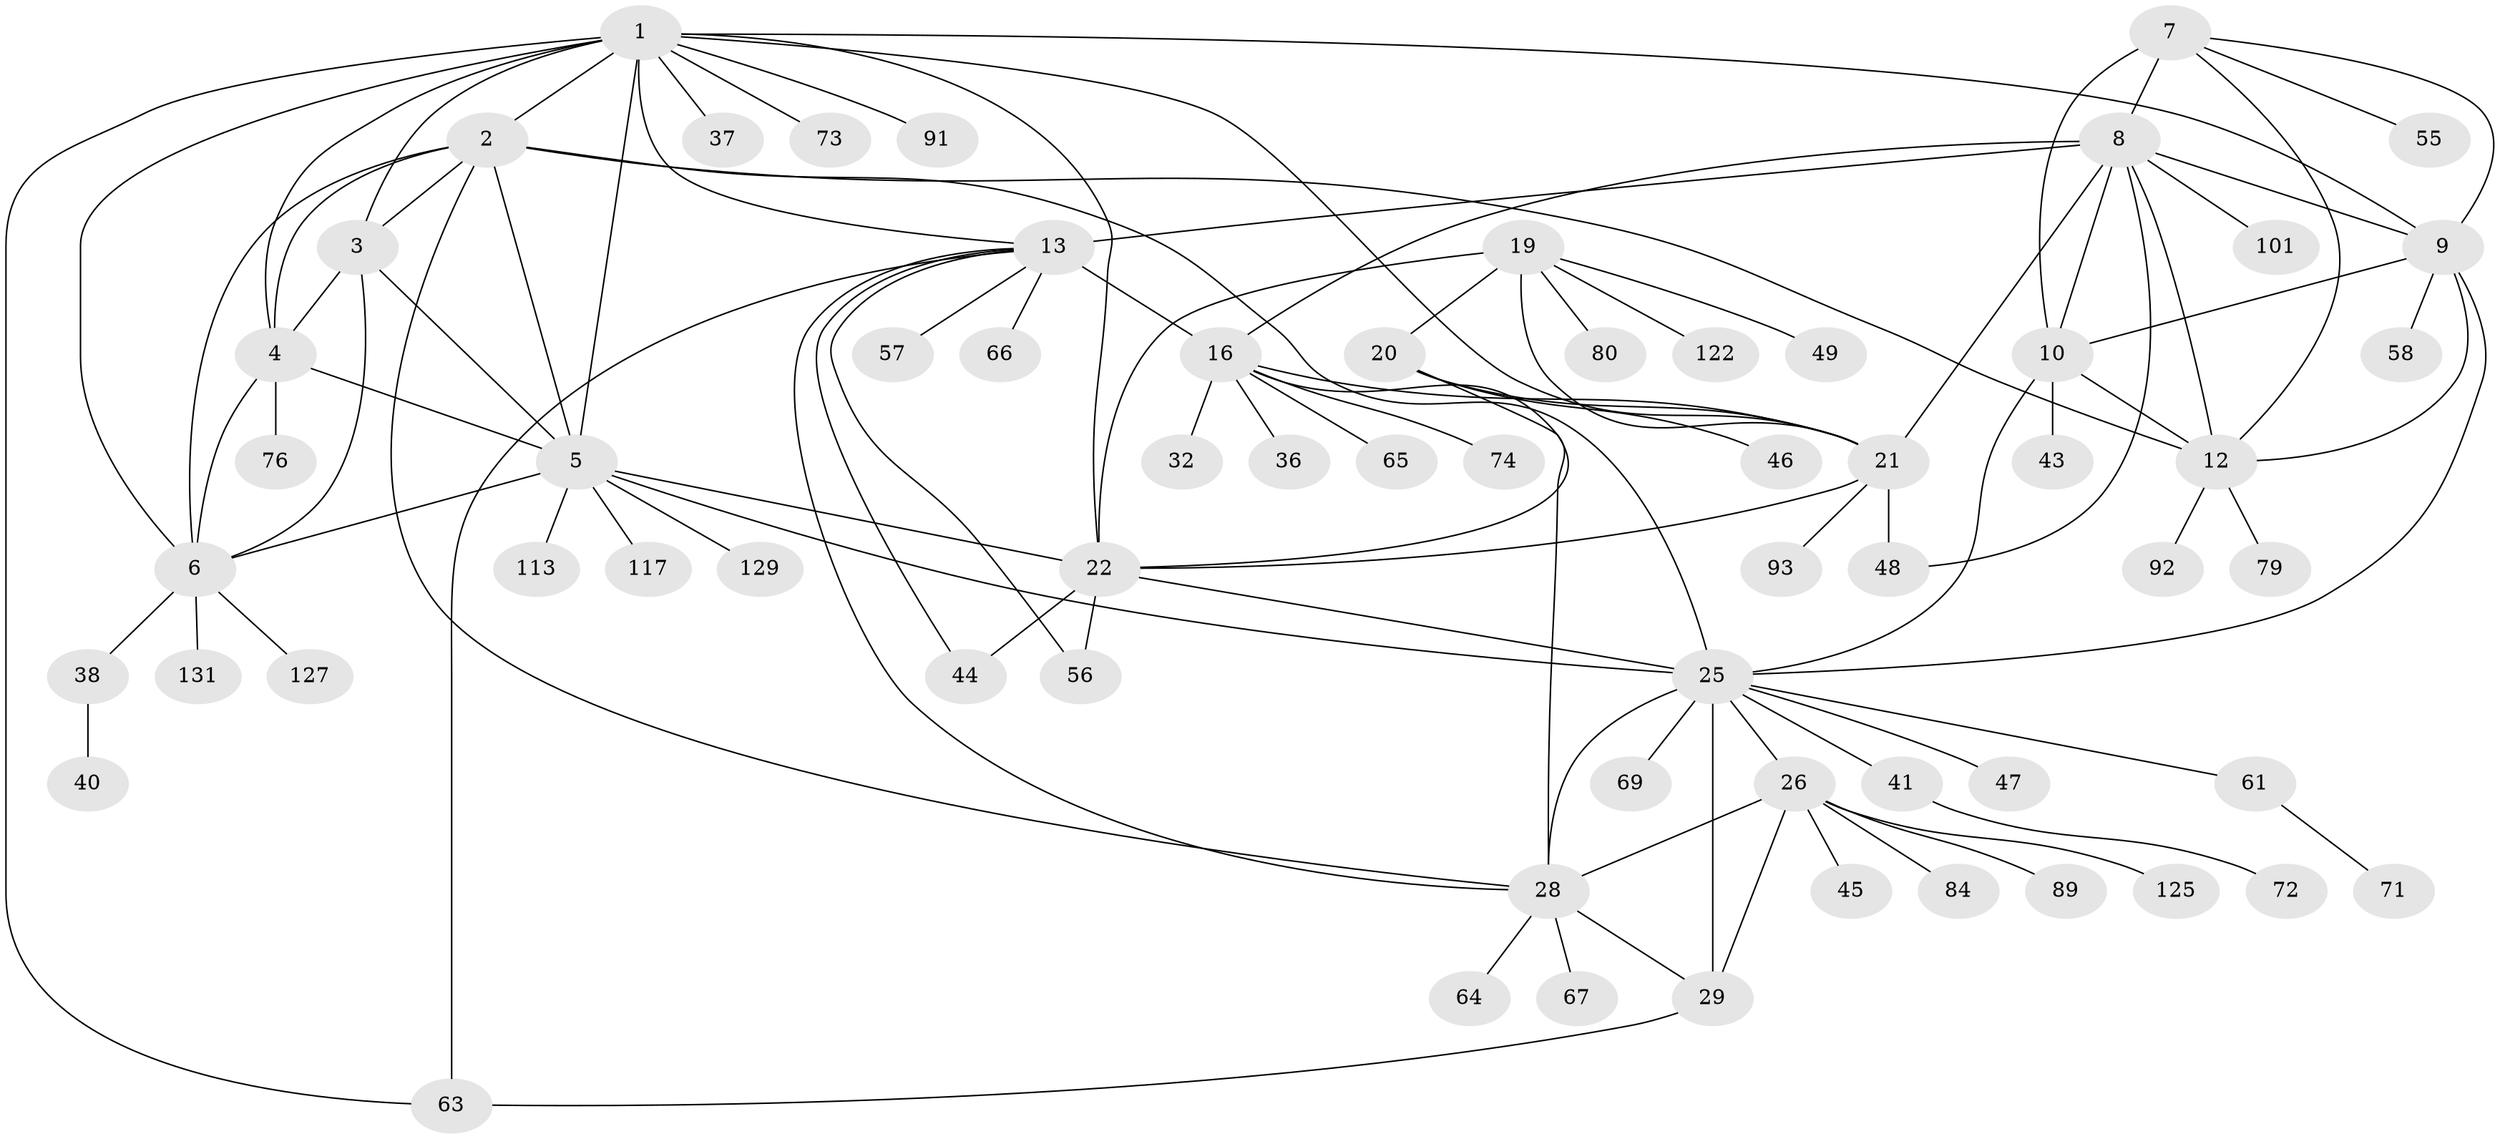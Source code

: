 // original degree distribution, {12: 0.015267175572519083, 8: 0.03816793893129771, 5: 0.022900763358778626, 6: 0.015267175572519083, 10: 0.061068702290076333, 7: 0.05343511450381679, 9: 0.022900763358778626, 11: 0.015267175572519083, 1: 0.5877862595419847, 3: 0.04580152671755725, 2: 0.11450381679389313, 4: 0.007633587786259542}
// Generated by graph-tools (version 1.1) at 2025/15/03/09/25 04:15:53]
// undirected, 65 vertices, 105 edges
graph export_dot {
graph [start="1"]
  node [color=gray90,style=filled];
  1 [super="+42"];
  2 [super="+107+39"];
  3;
  4;
  5 [super="+35"];
  6;
  7 [super="+94+95+128+130"];
  8;
  9;
  10 [super="+59+88+52+11+51"];
  12 [super="+75"];
  13 [super="+15+14"];
  16 [super="+82+119+17+34"];
  19 [super="+24+54"];
  20 [super="+87+121+124"];
  21;
  22 [super="+23"];
  25 [super="+108+30+27+60"];
  26;
  28;
  29;
  32;
  36;
  37;
  38 [super="+118"];
  40;
  41;
  43 [super="+68+90+102+50"];
  44 [super="+104+86+106"];
  45;
  46;
  47;
  48;
  49;
  55;
  56;
  57;
  58;
  61;
  63 [super="+83"];
  64;
  65;
  66;
  67;
  69 [super="+70"];
  71;
  72;
  73;
  74;
  76;
  79;
  80;
  84;
  89;
  91 [super="+105"];
  92;
  93 [super="+99"];
  101;
  113;
  117;
  122;
  125;
  127;
  129;
  131;
  1 -- 2;
  1 -- 3;
  1 -- 4;
  1 -- 5;
  1 -- 6;
  1 -- 9;
  1 -- 13;
  1 -- 22;
  1 -- 37;
  1 -- 73;
  1 -- 91;
  1 -- 21;
  1 -- 63;
  2 -- 3;
  2 -- 4;
  2 -- 5;
  2 -- 6;
  2 -- 28;
  2 -- 12;
  2 -- 25;
  3 -- 4;
  3 -- 5;
  3 -- 6;
  4 -- 5;
  4 -- 6;
  4 -- 76;
  5 -- 6;
  5 -- 113;
  5 -- 117;
  5 -- 129;
  5 -- 25;
  5 -- 22;
  6 -- 38;
  6 -- 127;
  6 -- 131;
  7 -- 8;
  7 -- 9;
  7 -- 10 [weight=2];
  7 -- 12;
  7 -- 55;
  8 -- 9;
  8 -- 10 [weight=2];
  8 -- 12;
  8 -- 21;
  8 -- 48;
  8 -- 101;
  8 -- 13;
  8 -- 16;
  9 -- 10 [weight=2];
  9 -- 12;
  9 -- 58;
  9 -- 25;
  10 -- 12 [weight=2];
  10 -- 43;
  10 -- 25;
  12 -- 79;
  12 -- 92;
  13 -- 16 [weight=8];
  13 -- 44;
  13 -- 56;
  13 -- 63;
  13 -- 66;
  13 -- 57;
  13 -- 28;
  16 -- 21;
  16 -- 32;
  16 -- 65;
  16 -- 28;
  16 -- 74;
  16 -- 36;
  19 -- 20 [weight=2];
  19 -- 21 [weight=2];
  19 -- 22 [weight=4];
  19 -- 122;
  19 -- 80;
  19 -- 49;
  20 -- 21;
  20 -- 22 [weight=2];
  20 -- 46;
  21 -- 22 [weight=2];
  21 -- 48;
  21 -- 93;
  22 -- 56;
  22 -- 44;
  22 -- 25;
  25 -- 26 [weight=3];
  25 -- 28 [weight=3];
  25 -- 29 [weight=3];
  25 -- 69;
  25 -- 61;
  25 -- 47;
  25 -- 41;
  26 -- 28;
  26 -- 29;
  26 -- 45;
  26 -- 84;
  26 -- 89;
  26 -- 125;
  28 -- 29;
  28 -- 64;
  28 -- 67;
  29 -- 63;
  38 -- 40;
  41 -- 72;
  61 -- 71;
}
